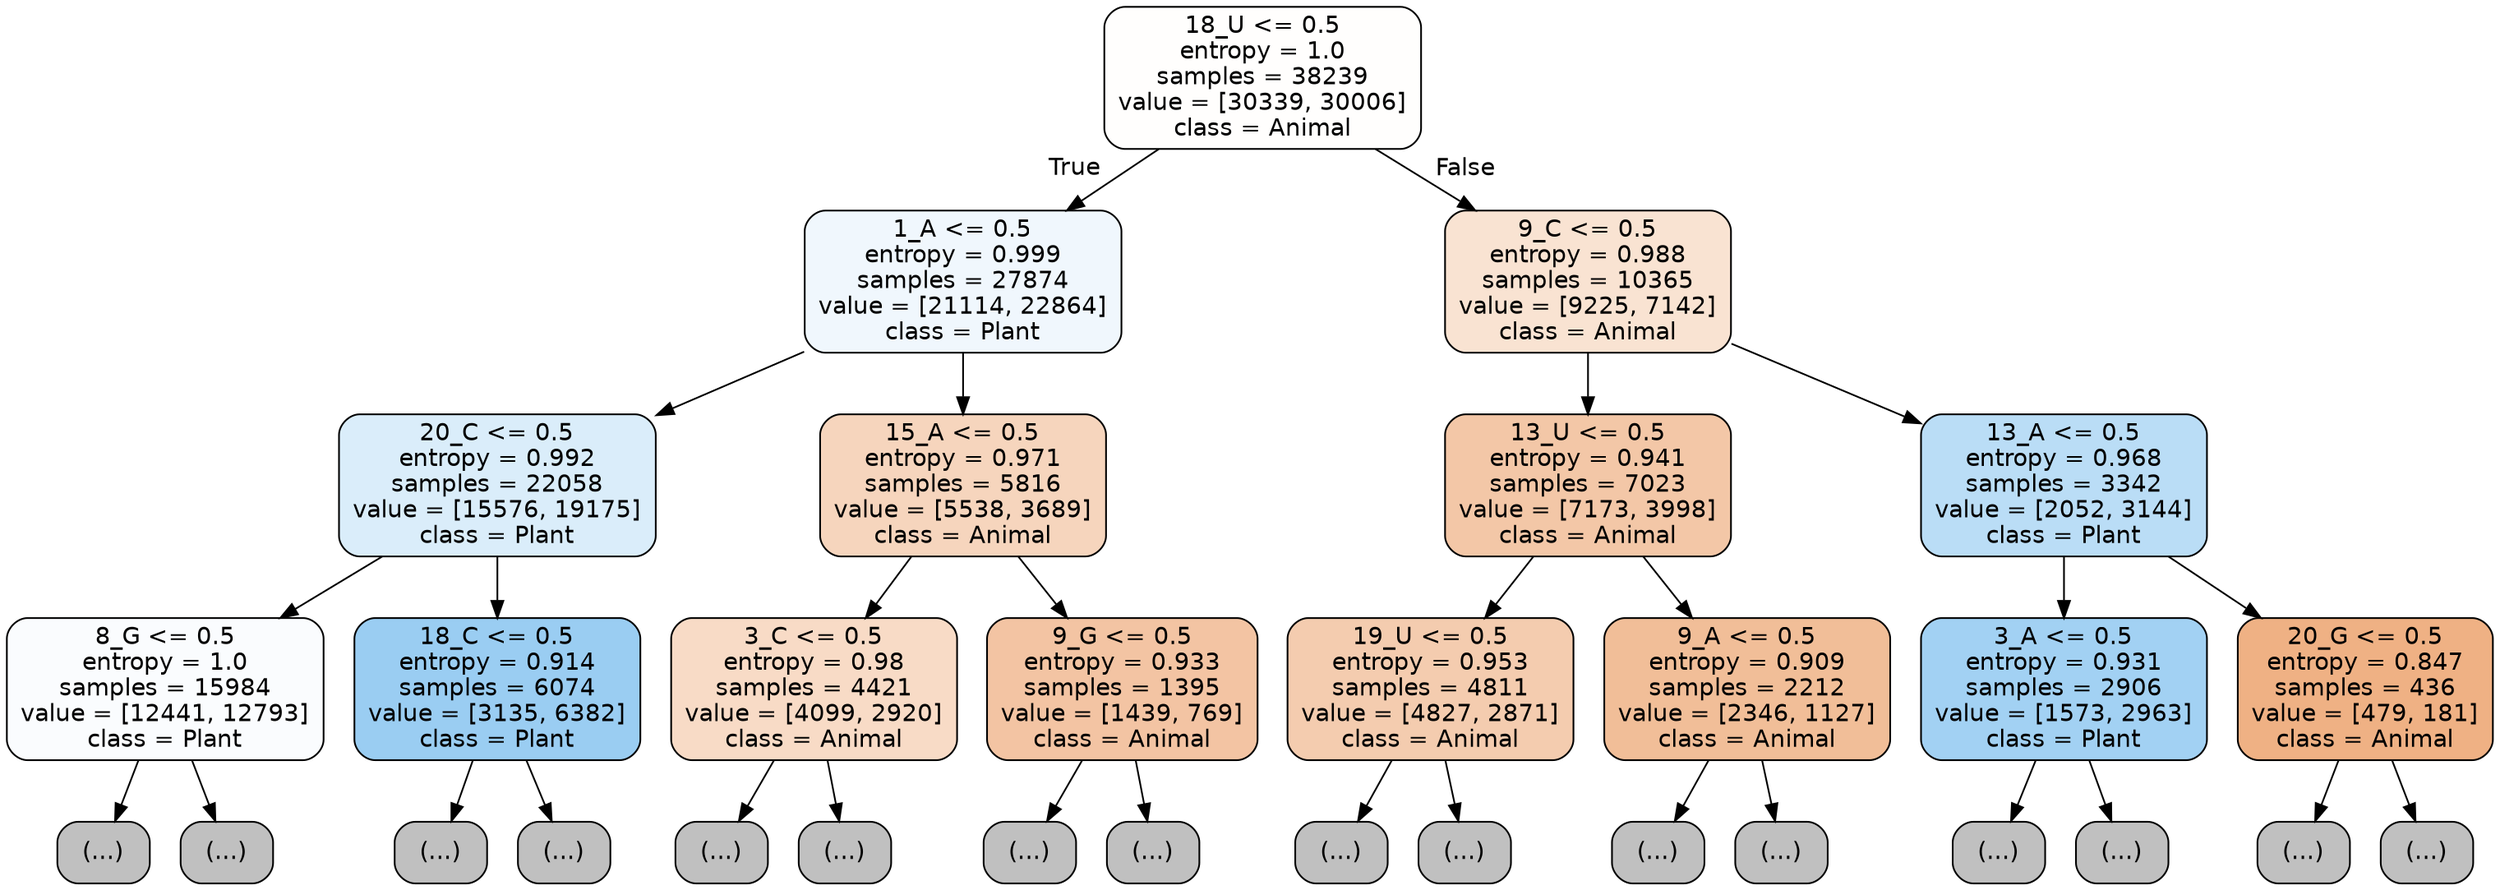 digraph Tree {
node [shape=box, style="filled, rounded", color="black", fontname="helvetica"] ;
edge [fontname="helvetica"] ;
0 [label="18_U <= 0.5\nentropy = 1.0\nsamples = 38239\nvalue = [30339, 30006]\nclass = Animal", fillcolor="#fffefd"] ;
1 [label="1_A <= 0.5\nentropy = 0.999\nsamples = 27874\nvalue = [21114, 22864]\nclass = Plant", fillcolor="#f0f7fd"] ;
0 -> 1 [labeldistance=2.5, labelangle=45, headlabel="True"] ;
2 [label="20_C <= 0.5\nentropy = 0.992\nsamples = 22058\nvalue = [15576, 19175]\nclass = Plant", fillcolor="#daedfa"] ;
1 -> 2 ;
3 [label="8_G <= 0.5\nentropy = 1.0\nsamples = 15984\nvalue = [12441, 12793]\nclass = Plant", fillcolor="#fafcfe"] ;
2 -> 3 ;
4 [label="(...)", fillcolor="#C0C0C0"] ;
3 -> 4 ;
5339 [label="(...)", fillcolor="#C0C0C0"] ;
3 -> 5339 ;
7366 [label="18_C <= 0.5\nentropy = 0.914\nsamples = 6074\nvalue = [3135, 6382]\nclass = Plant", fillcolor="#9acdf2"] ;
2 -> 7366 ;
7367 [label="(...)", fillcolor="#C0C0C0"] ;
7366 -> 7367 ;
8930 [label="(...)", fillcolor="#C0C0C0"] ;
7366 -> 8930 ;
9567 [label="15_A <= 0.5\nentropy = 0.971\nsamples = 5816\nvalue = [5538, 3689]\nclass = Animal", fillcolor="#f6d5bd"] ;
1 -> 9567 ;
9568 [label="3_C <= 0.5\nentropy = 0.98\nsamples = 4421\nvalue = [4099, 2920]\nclass = Animal", fillcolor="#f8dbc6"] ;
9567 -> 9568 ;
9569 [label="(...)", fillcolor="#C0C0C0"] ;
9568 -> 9569 ;
11364 [label="(...)", fillcolor="#C0C0C0"] ;
9568 -> 11364 ;
11807 [label="9_G <= 0.5\nentropy = 0.933\nsamples = 1395\nvalue = [1439, 769]\nclass = Animal", fillcolor="#f3c4a3"] ;
9567 -> 11807 ;
11808 [label="(...)", fillcolor="#C0C0C0"] ;
11807 -> 11808 ;
12385 [label="(...)", fillcolor="#C0C0C0"] ;
11807 -> 12385 ;
12588 [label="9_C <= 0.5\nentropy = 0.988\nsamples = 10365\nvalue = [9225, 7142]\nclass = Animal", fillcolor="#f9e3d2"] ;
0 -> 12588 [labeldistance=2.5, labelangle=-45, headlabel="False"] ;
12589 [label="13_U <= 0.5\nentropy = 0.941\nsamples = 7023\nvalue = [7173, 3998]\nclass = Animal", fillcolor="#f3c7a7"] ;
12588 -> 12589 ;
12590 [label="19_U <= 0.5\nentropy = 0.953\nsamples = 4811\nvalue = [4827, 2871]\nclass = Animal", fillcolor="#f4ccaf"] ;
12589 -> 12590 ;
12591 [label="(...)", fillcolor="#C0C0C0"] ;
12590 -> 12591 ;
14356 [label="(...)", fillcolor="#C0C0C0"] ;
12590 -> 14356 ;
15001 [label="9_A <= 0.5\nentropy = 0.909\nsamples = 2212\nvalue = [2346, 1127]\nclass = Animal", fillcolor="#f1be98"] ;
12589 -> 15001 ;
15002 [label="(...)", fillcolor="#C0C0C0"] ;
15001 -> 15002 ;
15771 [label="(...)", fillcolor="#C0C0C0"] ;
15001 -> 15771 ;
16094 [label="13_A <= 0.5\nentropy = 0.968\nsamples = 3342\nvalue = [2052, 3144]\nclass = Plant", fillcolor="#baddf6"] ;
12588 -> 16094 ;
16095 [label="3_A <= 0.5\nentropy = 0.931\nsamples = 2906\nvalue = [1573, 2963]\nclass = Plant", fillcolor="#a2d1f3"] ;
16094 -> 16095 ;
16096 [label="(...)", fillcolor="#C0C0C0"] ;
16095 -> 16096 ;
16737 [label="(...)", fillcolor="#C0C0C0"] ;
16095 -> 16737 ;
16938 [label="20_G <= 0.5\nentropy = 0.847\nsamples = 436\nvalue = [479, 181]\nclass = Animal", fillcolor="#efb184"] ;
16094 -> 16938 ;
16939 [label="(...)", fillcolor="#C0C0C0"] ;
16938 -> 16939 ;
17094 [label="(...)", fillcolor="#C0C0C0"] ;
16938 -> 17094 ;
}